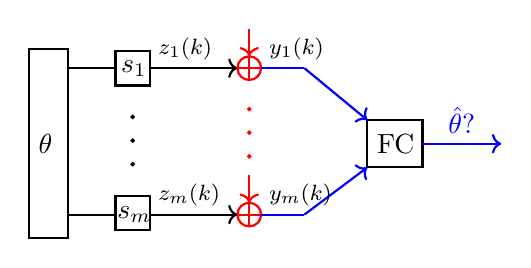 \begin{tikzpicture}
\draw [thick] (0.1,0.1) rectangle (0.54,0.54);
\node [right] at (0,0.3) {$s_m$};

\draw [fill] (0.32,0.94) circle [radius=0.022];
\draw [fill] (0.32,1.24) circle [radius=0.022];
\draw [fill] (0.32,1.54) circle [radius=0.022];

\draw [thick] (0.1,1.94) rectangle (0.54,2.38);
\node [right] at (0.05,2.16) {$s_1$};

\draw [->,thick] (0.54,2.16) -- (1.65,2.16);
\draw [thick, red] (1.8,2.16) circle [radius=0.15];
\draw [-,thick,red] (1.65,2.16) -- (1.95,2.16);
\draw [-,thick,red] (1.8,2.01) -- (1.8,2.31);
\draw [->,thick,red] (1.8,2.66) -- (1.8,2.31);

\draw [->,thick] (0.54,0.3) -- (1.65,0.3);
\draw [thick, red] (1.8,0.3) circle [radius=0.15];
\draw [-,thick,red] (1.65,0.3) -- (1.95,0.3);
\draw [-,thick,red] (1.8,0.15) -- (1.8,0.45);
\draw [->,thick,red] (1.8,0.8) -- (1.8,0.45);


\draw [fill, red] (1.8,1.04) circle [radius=0.022];
\draw [fill, red] (1.8,1.34) circle [radius=0.022];
\draw [fill, red] (1.8,1.64) circle [radius=0.022];


\draw [thick] (-1,0) rectangle (-0.5,2.4);
\node [right] at (-1,1.2) {$\theta$};
\draw [-,thick] (-0.5,0.3) -- (0.1,0.3);
\draw [-,thick] (-0.5,2.16) -- (0.1,2.16);

\draw [-,thick, blue] (1.95,0.3) -- (2.5,0.3);
\draw [-,thick, blue] (1.95,2.16) -- (2.5,2.16);

\draw [thick] (3.3,0.9) rectangle (4,1.5);
\node [right] at (3.3,1.2) {FC};
\draw [->,thick, blue] (2.5,2.16) -- (3.3,1.5);
\draw [->,thick, blue] (2.5,0.3) -- (3.3,0.9);
\draw [->,thick, blue] (4,1.2) -- node [above] {$\hat \theta$?} (5,1.2);

{\footnotesize
\node [above right] at (0.54,0.3) {$z_m(k)$};
\node [above right] at (0.54,2.16) {$z_1(k)$};
\node [above right] at (1.95,0.3) {$ y_m(k)$};
\node [above right] at (1.95,2.16) {$ y_1(k)$};
}

\end{tikzpicture}

